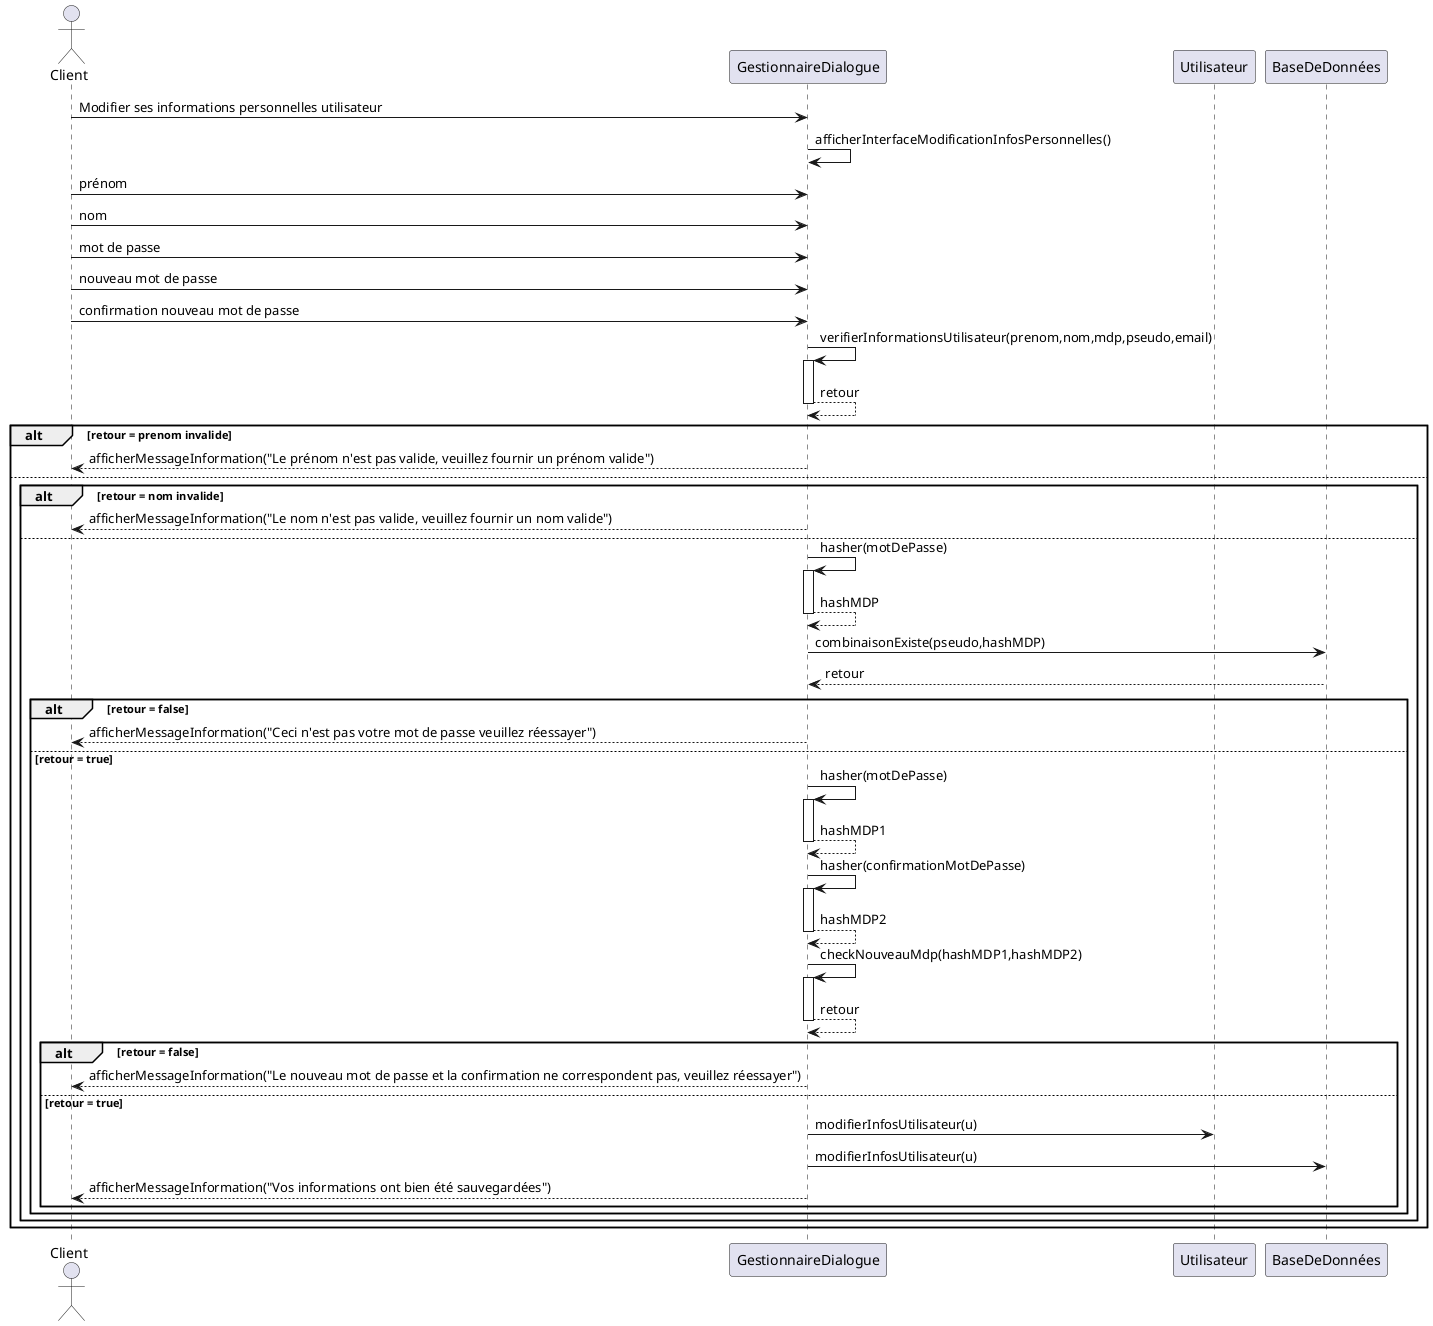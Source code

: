 @startuml Modifier infos personnelles
actor "Client" as user
participant GestionnaireDialogue as gd
participant Utilisateur as u
participant BaseDeDonnées as bdd

user -> gd : Modifier ses informations personnelles utilisateur
gd 	-> 	gd : afficherInterfaceModificationInfosPersonnelles()
user 	-> 	gd : prénom
user 	-> 	gd : nom
user 	-> 	gd : mot de passe
user 	-> 	gd : nouveau mot de passe
user 	-> 	gd : confirmation nouveau mot de passe
gd 	-> 	gd ++: verifierInformationsUtilisateur(prenom,nom,mdp,pseudo,email)
gd 	--> 	gd --: retour
alt retour = prenom invalide
user 	<-- 	gd : afficherMessageInformation("Le prénom n'est pas valide, veuillez fournir un prénom valide")
else
alt retour = nom invalide
user 	<-- 	gd : afficherMessageInformation("Le nom n'est pas valide, veuillez fournir un nom valide")
else
gd 	-> gd ++: hasher(motDePasse)
gd 	--> gd --: hashMDP
gd -> bdd : combinaisonExiste(pseudo,hashMDP)
bdd --> gd : retour
alt retour = false
user 	<-- 	gd : afficherMessageInformation("Ceci n'est pas votre mot de passe veuillez réessayer")
else retour = true
gd 	-> gd ++: hasher(motDePasse)
gd 	--> gd --: hashMDP1
gd 	-> gd ++: hasher(confirmationMotDePasse)
gd 	--> gd --: hashMDP2
gd 	-> 	gd ++: checkNouveauMdp(hashMDP1,hashMDP2)
gd --> gd --: retour 
alt retour = false
user 	<-- 	gd : afficherMessageInformation("Le nouveau mot de passe et la confirmation ne correspondent pas, veuillez réessayer")
else retour = true
gd 	-> 	u : modifierInfosUtilisateur(u)
gd 	-> 	bdd : modifierInfosUtilisateur(u)
user 	<-- 	gd : afficherMessageInformation("Vos informations ont bien été sauvegardées")
end
end
end
end
@enduml